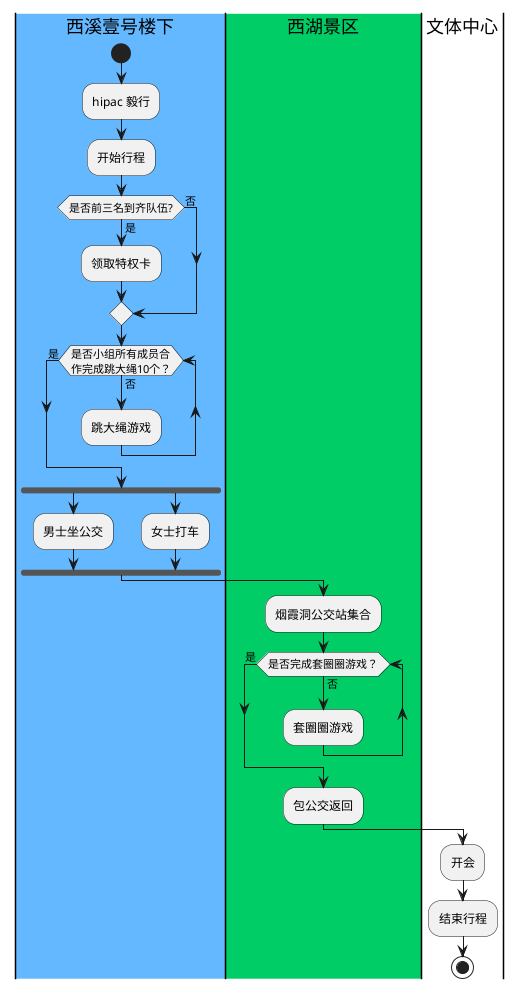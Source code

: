 @startuml
|#63B8FF|西溪壹号楼下|
start
:hipac 毅行;
:开始行程;
if(是否前三名到齐队伍?) then(是)
 :领取特权卡;
 else(否)
 endif

 while(是否小组所有成员合\n作完成跳大绳10个？) is(否)
  :跳大绳游戏;
  endwhile(是)

  fork
  :男士坐公交;
  fork again
  :女士打车;
  end fork
  |#00CD66|西湖景区|
  :烟霞洞公交站集合;
  while(是否完成套圈圈游戏？) is (否)
  :套圈圈游戏;
  endwhile(是)
  :包公交返回;
  |文体中心|
  :开会;
  :结束行程;
  stop
@enduml